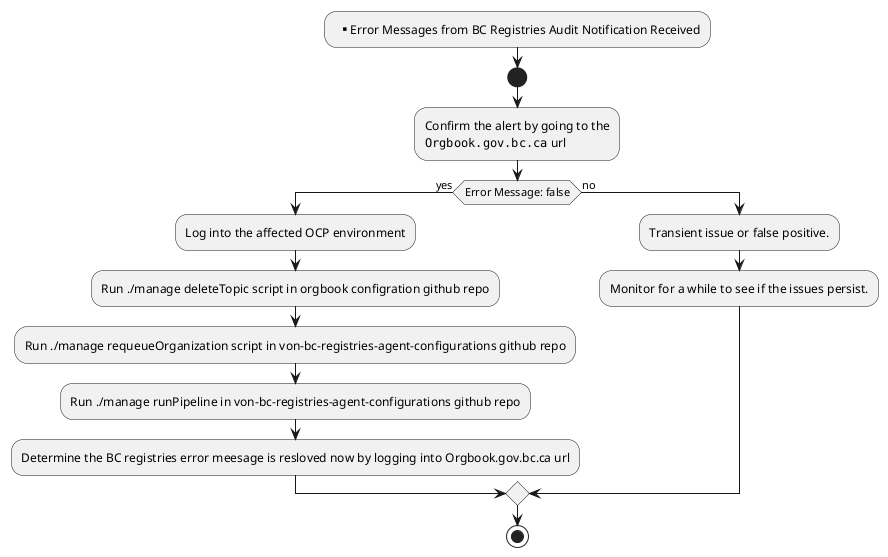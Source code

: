 @startuml

:**Error Messages from BC Registries Audit Notification Received;
start
:Confirm the alert by going to the 
""Orgbook.gov.bc.ca"" url;
if (Error Message: false) then (yes)
  :Log into the affected OCP environment;
  :Run ./manage deleteTopic script in orgbook configration github repo; 
  :Run ./manage requeueOrganization script in von-bc-registries-agent-configurations github repo;
  :Run ./manage runPipeline in von-bc-registries-agent-configurations github repo;
  :Determine the BC registries error meesage is resloved now by logging into Orgbook.gov.bc.ca url;
else (no)
    :Transient issue or false positive.;
    :Monitor for a while to see if the issues persist.;
endif
stop
@enduml
